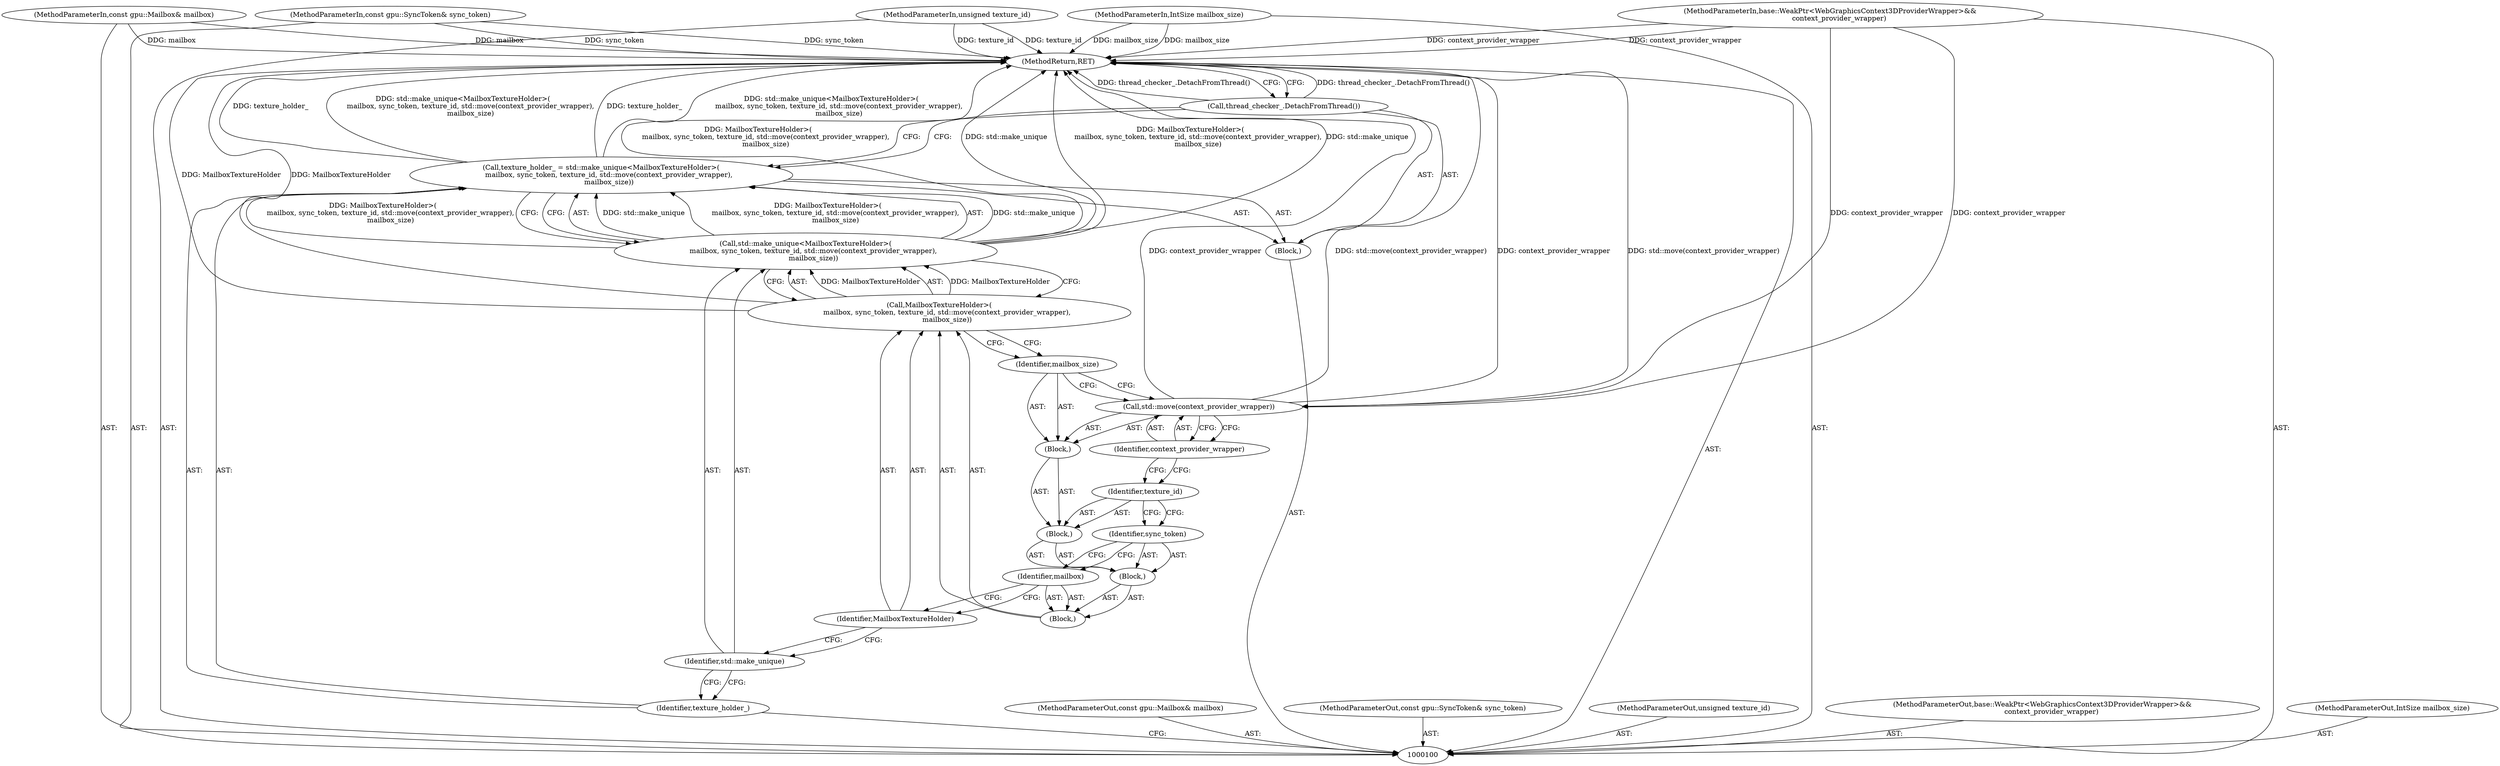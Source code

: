 digraph "1_Chrome_78d89fe556cb5dabbc47b4967cdf55e607e29580_1" {
"1000124" [label="(MethodReturn,RET)"];
"1000115" [label="(Block,)"];
"1000116" [label="(Identifier,sync_token)"];
"1000117" [label="(Block,)"];
"1000118" [label="(Identifier,texture_id)"];
"1000119" [label="(Block,)"];
"1000120" [label="(Call,std::move(context_provider_wrapper))"];
"1000121" [label="(Identifier,context_provider_wrapper)"];
"1000113" [label="(Block,)"];
"1000114" [label="(Identifier,mailbox)"];
"1000122" [label="(Identifier,mailbox_size)"];
"1000123" [label="(Call,thread_checker_.DetachFromThread())"];
"1000101" [label="(MethodParameterIn,const gpu::Mailbox& mailbox)"];
"1000156" [label="(MethodParameterOut,const gpu::Mailbox& mailbox)"];
"1000102" [label="(MethodParameterIn,const gpu::SyncToken& sync_token)"];
"1000157" [label="(MethodParameterOut,const gpu::SyncToken& sync_token)"];
"1000103" [label="(MethodParameterIn,unsigned texture_id)"];
"1000158" [label="(MethodParameterOut,unsigned texture_id)"];
"1000104" [label="(MethodParameterIn,base::WeakPtr<WebGraphicsContext3DProviderWrapper>&&\n        context_provider_wrapper)"];
"1000159" [label="(MethodParameterOut,base::WeakPtr<WebGraphicsContext3DProviderWrapper>&&\n        context_provider_wrapper)"];
"1000105" [label="(MethodParameterIn,IntSize mailbox_size)"];
"1000160" [label="(MethodParameterOut,IntSize mailbox_size)"];
"1000106" [label="(Block,)"];
"1000109" [label="(Call,std::make_unique<MailboxTextureHolder>(\n       mailbox, sync_token, texture_id, std::move(context_provider_wrapper),\n       mailbox_size))"];
"1000110" [label="(Identifier,std::make_unique)"];
"1000107" [label="(Call,texture_holder_ = std::make_unique<MailboxTextureHolder>(\n       mailbox, sync_token, texture_id, std::move(context_provider_wrapper),\n       mailbox_size))"];
"1000108" [label="(Identifier,texture_holder_)"];
"1000111" [label="(Call,MailboxTextureHolder>(\n       mailbox, sync_token, texture_id, std::move(context_provider_wrapper),\n       mailbox_size))"];
"1000112" [label="(Identifier,MailboxTextureHolder)"];
"1000124" -> "1000100"  [label="AST: "];
"1000124" -> "1000123"  [label="CFG: "];
"1000107" -> "1000124"  [label="DDG: texture_holder_"];
"1000107" -> "1000124"  [label="DDG: std::make_unique<MailboxTextureHolder>(\n       mailbox, sync_token, texture_id, std::move(context_provider_wrapper),\n       mailbox_size)"];
"1000104" -> "1000124"  [label="DDG: context_provider_wrapper"];
"1000105" -> "1000124"  [label="DDG: mailbox_size"];
"1000123" -> "1000124"  [label="DDG: thread_checker_.DetachFromThread()"];
"1000103" -> "1000124"  [label="DDG: texture_id"];
"1000120" -> "1000124"  [label="DDG: context_provider_wrapper"];
"1000120" -> "1000124"  [label="DDG: std::move(context_provider_wrapper)"];
"1000109" -> "1000124"  [label="DDG: MailboxTextureHolder>(\n       mailbox, sync_token, texture_id, std::move(context_provider_wrapper),\n       mailbox_size)"];
"1000109" -> "1000124"  [label="DDG: std::make_unique"];
"1000102" -> "1000124"  [label="DDG: sync_token"];
"1000111" -> "1000124"  [label="DDG: MailboxTextureHolder"];
"1000101" -> "1000124"  [label="DDG: mailbox"];
"1000115" -> "1000113"  [label="AST: "];
"1000116" -> "1000115"  [label="AST: "];
"1000117" -> "1000115"  [label="AST: "];
"1000116" -> "1000115"  [label="AST: "];
"1000116" -> "1000114"  [label="CFG: "];
"1000118" -> "1000116"  [label="CFG: "];
"1000117" -> "1000115"  [label="AST: "];
"1000118" -> "1000117"  [label="AST: "];
"1000119" -> "1000117"  [label="AST: "];
"1000118" -> "1000117"  [label="AST: "];
"1000118" -> "1000116"  [label="CFG: "];
"1000121" -> "1000118"  [label="CFG: "];
"1000119" -> "1000117"  [label="AST: "];
"1000120" -> "1000119"  [label="AST: "];
"1000122" -> "1000119"  [label="AST: "];
"1000120" -> "1000119"  [label="AST: "];
"1000120" -> "1000121"  [label="CFG: "];
"1000121" -> "1000120"  [label="AST: "];
"1000122" -> "1000120"  [label="CFG: "];
"1000120" -> "1000124"  [label="DDG: context_provider_wrapper"];
"1000120" -> "1000124"  [label="DDG: std::move(context_provider_wrapper)"];
"1000104" -> "1000120"  [label="DDG: context_provider_wrapper"];
"1000121" -> "1000120"  [label="AST: "];
"1000121" -> "1000118"  [label="CFG: "];
"1000120" -> "1000121"  [label="CFG: "];
"1000113" -> "1000111"  [label="AST: "];
"1000114" -> "1000113"  [label="AST: "];
"1000115" -> "1000113"  [label="AST: "];
"1000114" -> "1000113"  [label="AST: "];
"1000114" -> "1000112"  [label="CFG: "];
"1000116" -> "1000114"  [label="CFG: "];
"1000122" -> "1000119"  [label="AST: "];
"1000122" -> "1000120"  [label="CFG: "];
"1000111" -> "1000122"  [label="CFG: "];
"1000123" -> "1000106"  [label="AST: "];
"1000123" -> "1000107"  [label="CFG: "];
"1000124" -> "1000123"  [label="CFG: "];
"1000123" -> "1000124"  [label="DDG: thread_checker_.DetachFromThread()"];
"1000101" -> "1000100"  [label="AST: "];
"1000101" -> "1000124"  [label="DDG: mailbox"];
"1000156" -> "1000100"  [label="AST: "];
"1000102" -> "1000100"  [label="AST: "];
"1000102" -> "1000124"  [label="DDG: sync_token"];
"1000157" -> "1000100"  [label="AST: "];
"1000103" -> "1000100"  [label="AST: "];
"1000103" -> "1000124"  [label="DDG: texture_id"];
"1000158" -> "1000100"  [label="AST: "];
"1000104" -> "1000100"  [label="AST: "];
"1000104" -> "1000124"  [label="DDG: context_provider_wrapper"];
"1000104" -> "1000120"  [label="DDG: context_provider_wrapper"];
"1000159" -> "1000100"  [label="AST: "];
"1000105" -> "1000100"  [label="AST: "];
"1000105" -> "1000124"  [label="DDG: mailbox_size"];
"1000160" -> "1000100"  [label="AST: "];
"1000106" -> "1000100"  [label="AST: "];
"1000107" -> "1000106"  [label="AST: "];
"1000123" -> "1000106"  [label="AST: "];
"1000109" -> "1000107"  [label="AST: "];
"1000109" -> "1000111"  [label="CFG: "];
"1000110" -> "1000109"  [label="AST: "];
"1000111" -> "1000109"  [label="AST: "];
"1000107" -> "1000109"  [label="CFG: "];
"1000109" -> "1000124"  [label="DDG: MailboxTextureHolder>(\n       mailbox, sync_token, texture_id, std::move(context_provider_wrapper),\n       mailbox_size)"];
"1000109" -> "1000124"  [label="DDG: std::make_unique"];
"1000109" -> "1000107"  [label="DDG: std::make_unique"];
"1000109" -> "1000107"  [label="DDG: MailboxTextureHolder>(\n       mailbox, sync_token, texture_id, std::move(context_provider_wrapper),\n       mailbox_size)"];
"1000111" -> "1000109"  [label="DDG: MailboxTextureHolder"];
"1000110" -> "1000109"  [label="AST: "];
"1000110" -> "1000108"  [label="CFG: "];
"1000112" -> "1000110"  [label="CFG: "];
"1000107" -> "1000106"  [label="AST: "];
"1000107" -> "1000109"  [label="CFG: "];
"1000108" -> "1000107"  [label="AST: "];
"1000109" -> "1000107"  [label="AST: "];
"1000123" -> "1000107"  [label="CFG: "];
"1000107" -> "1000124"  [label="DDG: texture_holder_"];
"1000107" -> "1000124"  [label="DDG: std::make_unique<MailboxTextureHolder>(\n       mailbox, sync_token, texture_id, std::move(context_provider_wrapper),\n       mailbox_size)"];
"1000109" -> "1000107"  [label="DDG: std::make_unique"];
"1000109" -> "1000107"  [label="DDG: MailboxTextureHolder>(\n       mailbox, sync_token, texture_id, std::move(context_provider_wrapper),\n       mailbox_size)"];
"1000108" -> "1000107"  [label="AST: "];
"1000108" -> "1000100"  [label="CFG: "];
"1000110" -> "1000108"  [label="CFG: "];
"1000111" -> "1000109"  [label="AST: "];
"1000111" -> "1000122"  [label="CFG: "];
"1000112" -> "1000111"  [label="AST: "];
"1000113" -> "1000111"  [label="AST: "];
"1000109" -> "1000111"  [label="CFG: "];
"1000111" -> "1000124"  [label="DDG: MailboxTextureHolder"];
"1000111" -> "1000109"  [label="DDG: MailboxTextureHolder"];
"1000112" -> "1000111"  [label="AST: "];
"1000112" -> "1000110"  [label="CFG: "];
"1000114" -> "1000112"  [label="CFG: "];
}
